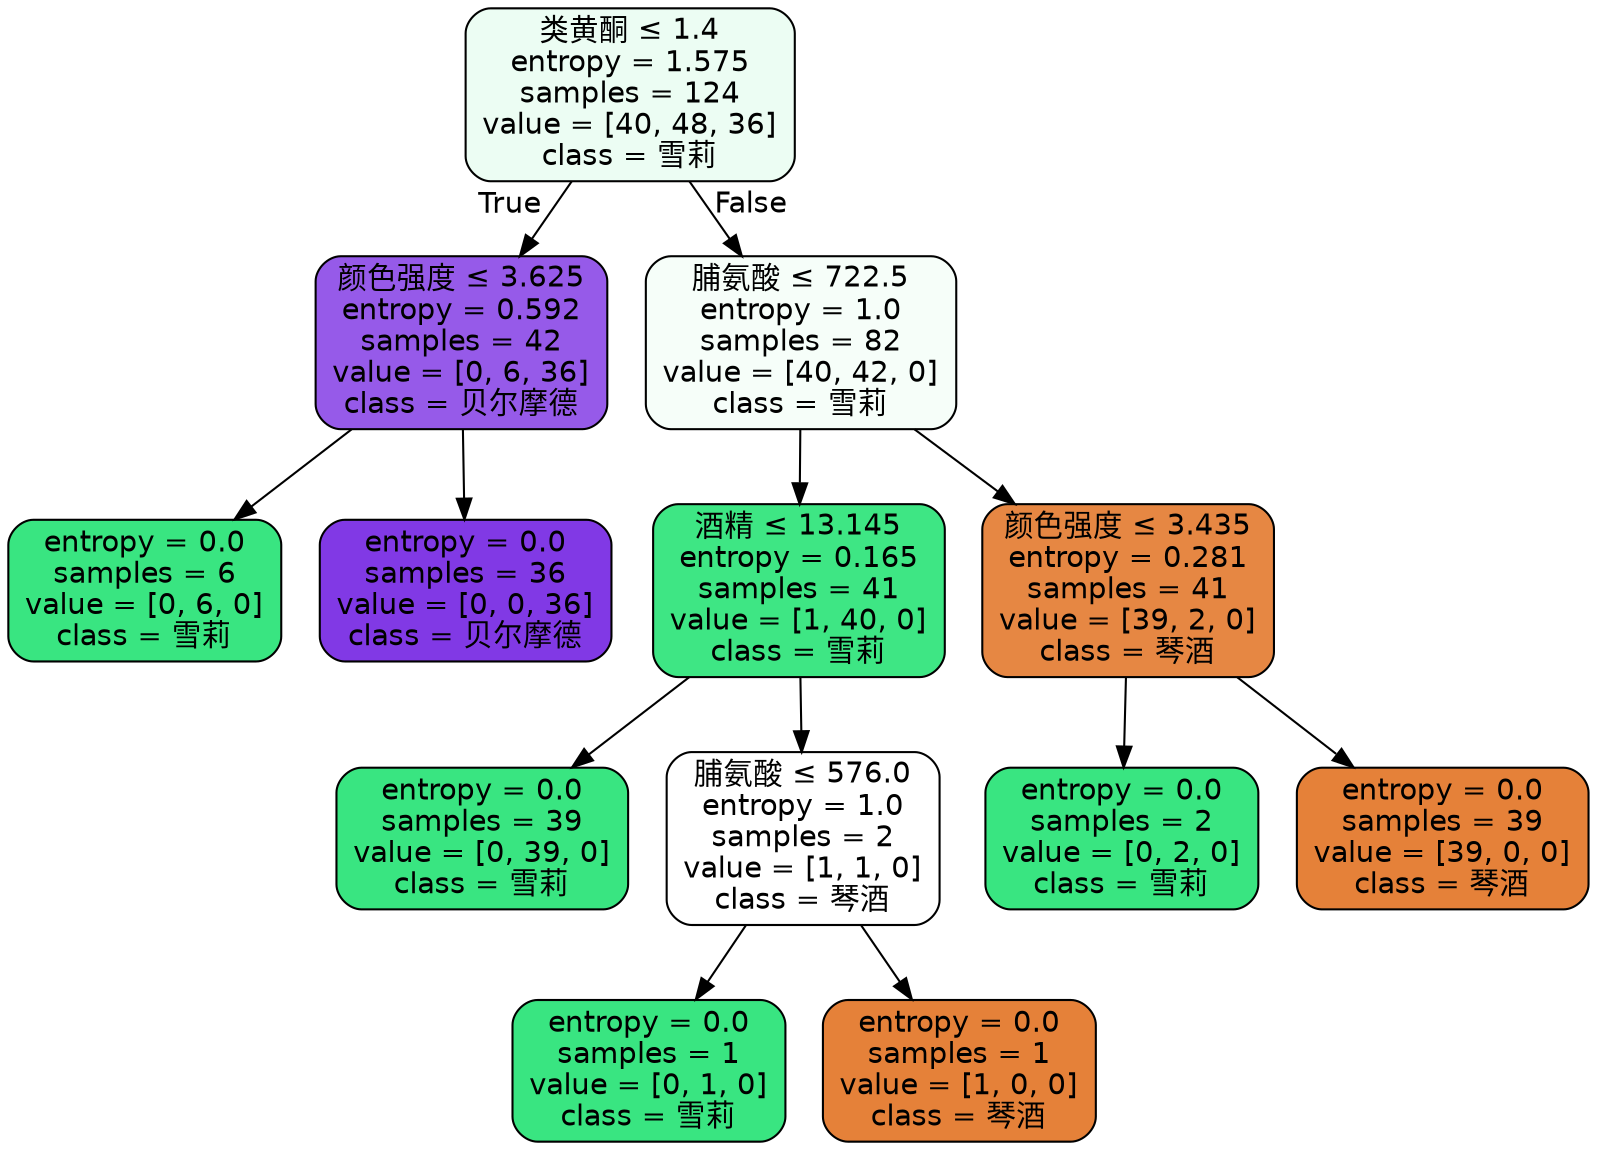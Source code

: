 digraph Tree {
node [shape=box, style="filled, rounded", color="black", fontname=helvetica] ;
edge [fontname=helvetica] ;
0 [label=<类黄酮 &le; 1.4<br/>entropy = 1.575<br/>samples = 124<br/>value = [40, 48, 36]<br/>class = 雪莉>, fillcolor="#ecfdf3"] ;
1 [label=<颜色强度 &le; 3.625<br/>entropy = 0.592<br/>samples = 42<br/>value = [0, 6, 36]<br/>class = 贝尔摩德>, fillcolor="#965ae9"] ;
0 -> 1 [labeldistance=2.5, labelangle=45, headlabel="True"] ;
2 [label=<entropy = 0.0<br/>samples = 6<br/>value = [0, 6, 0]<br/>class = 雪莉>, fillcolor="#39e581"] ;
1 -> 2 ;
3 [label=<entropy = 0.0<br/>samples = 36<br/>value = [0, 0, 36]<br/>class = 贝尔摩德>, fillcolor="#8139e5"] ;
1 -> 3 ;
4 [label=<脯氨酸 &le; 722.5<br/>entropy = 1.0<br/>samples = 82<br/>value = [40, 42, 0]<br/>class = 雪莉>, fillcolor="#f6fef9"] ;
0 -> 4 [labeldistance=2.5, labelangle=-45, headlabel="False"] ;
5 [label=<酒精 &le; 13.145<br/>entropy = 0.165<br/>samples = 41<br/>value = [1, 40, 0]<br/>class = 雪莉>, fillcolor="#3ee684"] ;
4 -> 5 ;
6 [label=<entropy = 0.0<br/>samples = 39<br/>value = [0, 39, 0]<br/>class = 雪莉>, fillcolor="#39e581"] ;
5 -> 6 ;
7 [label=<脯氨酸 &le; 576.0<br/>entropy = 1.0<br/>samples = 2<br/>value = [1, 1, 0]<br/>class = 琴酒>, fillcolor="#ffffff"] ;
5 -> 7 ;
8 [label=<entropy = 0.0<br/>samples = 1<br/>value = [0, 1, 0]<br/>class = 雪莉>, fillcolor="#39e581"] ;
7 -> 8 ;
9 [label=<entropy = 0.0<br/>samples = 1<br/>value = [1, 0, 0]<br/>class = 琴酒>, fillcolor="#e58139"] ;
7 -> 9 ;
10 [label=<颜色强度 &le; 3.435<br/>entropy = 0.281<br/>samples = 41<br/>value = [39, 2, 0]<br/>class = 琴酒>, fillcolor="#e68743"] ;
4 -> 10 ;
11 [label=<entropy = 0.0<br/>samples = 2<br/>value = [0, 2, 0]<br/>class = 雪莉>, fillcolor="#39e581"] ;
10 -> 11 ;
12 [label=<entropy = 0.0<br/>samples = 39<br/>value = [39, 0, 0]<br/>class = 琴酒>, fillcolor="#e58139"] ;
10 -> 12 ;
}
